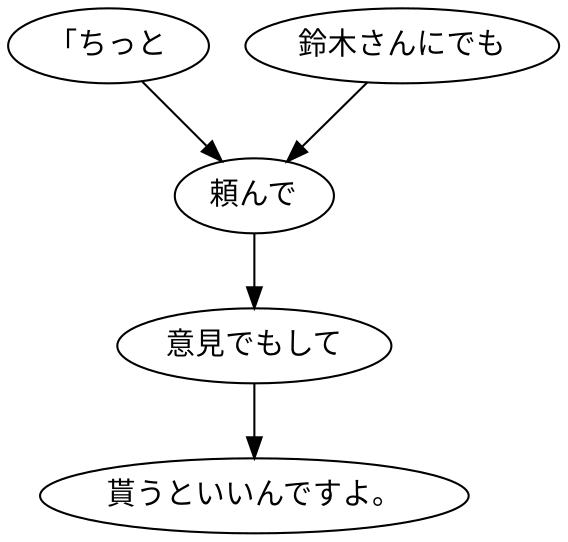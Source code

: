 digraph graph6775 {
	node0 [label="「ちっと"];
	node1 [label="鈴木さんにでも"];
	node2 [label="頼んで"];
	node3 [label="意見でもして"];
	node4 [label="貰うといいんですよ。"];
	node0 -> node2;
	node1 -> node2;
	node2 -> node3;
	node3 -> node4;
}
